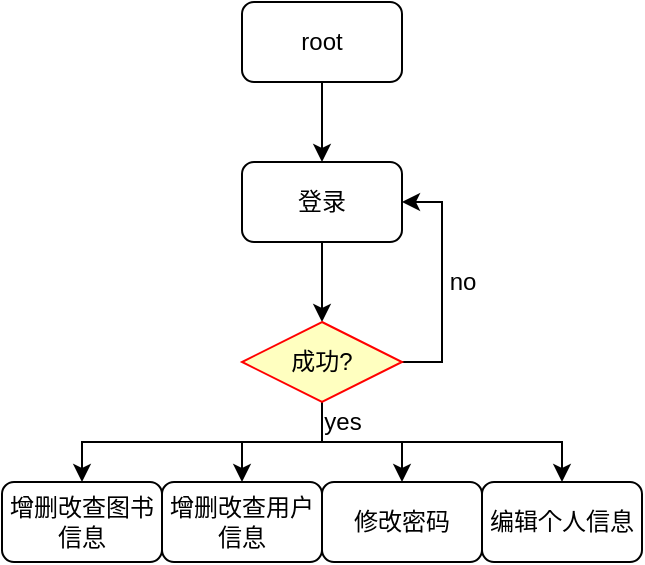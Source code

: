 <mxfile version="16.5.1" type="device"><diagram id="J4Uxzpx3xY5Pn8MeaXfO" name="第 1 页"><mxGraphModel dx="1038" dy="660" grid="1" gridSize="10" guides="1" tooltips="1" connect="1" arrows="1" fold="1" page="1" pageScale="1" pageWidth="827" pageHeight="1169" math="0" shadow="0"><root><mxCell id="0"/><mxCell id="1" parent="0"/><mxCell id="_t1OBCX6jKgWxQykXxJG-29" value="" style="edgeStyle=orthogonalEdgeStyle;rounded=0;orthogonalLoop=1;jettySize=auto;html=1;" edge="1" parent="1" source="_t1OBCX6jKgWxQykXxJG-20" target="_t1OBCX6jKgWxQykXxJG-22"><mxGeometry relative="1" as="geometry"/></mxCell><mxCell id="_t1OBCX6jKgWxQykXxJG-20" value="root" style="rounded=1;whiteSpace=wrap;html=1;" vertex="1" parent="1"><mxGeometry x="280" y="40" width="80" height="40" as="geometry"/></mxCell><mxCell id="_t1OBCX6jKgWxQykXxJG-30" value="" style="edgeStyle=orthogonalEdgeStyle;rounded=0;orthogonalLoop=1;jettySize=auto;html=1;" edge="1" parent="1" source="_t1OBCX6jKgWxQykXxJG-22" target="_t1OBCX6jKgWxQykXxJG-23"><mxGeometry relative="1" as="geometry"/></mxCell><mxCell id="_t1OBCX6jKgWxQykXxJG-22" value="登录" style="rounded=1;whiteSpace=wrap;html=1;" vertex="1" parent="1"><mxGeometry x="280" y="120" width="80" height="40" as="geometry"/></mxCell><mxCell id="_t1OBCX6jKgWxQykXxJG-27" style="edgeStyle=orthogonalEdgeStyle;rounded=0;orthogonalLoop=1;jettySize=auto;html=1;exitX=1;exitY=0.5;exitDx=0;exitDy=0;entryX=1;entryY=0.5;entryDx=0;entryDy=0;" edge="1" parent="1" source="_t1OBCX6jKgWxQykXxJG-23" target="_t1OBCX6jKgWxQykXxJG-22"><mxGeometry relative="1" as="geometry"/></mxCell><mxCell id="_t1OBCX6jKgWxQykXxJG-35" style="edgeStyle=orthogonalEdgeStyle;rounded=0;orthogonalLoop=1;jettySize=auto;html=1;exitX=0.5;exitY=1;exitDx=0;exitDy=0;entryX=0.5;entryY=0;entryDx=0;entryDy=0;" edge="1" parent="1" source="_t1OBCX6jKgWxQykXxJG-23" target="_t1OBCX6jKgWxQykXxJG-32"><mxGeometry relative="1" as="geometry"/></mxCell><mxCell id="_t1OBCX6jKgWxQykXxJG-36" style="edgeStyle=orthogonalEdgeStyle;rounded=0;orthogonalLoop=1;jettySize=auto;html=1;exitX=0.5;exitY=1;exitDx=0;exitDy=0;" edge="1" parent="1" source="_t1OBCX6jKgWxQykXxJG-23" target="_t1OBCX6jKgWxQykXxJG-31"><mxGeometry relative="1" as="geometry"/></mxCell><mxCell id="_t1OBCX6jKgWxQykXxJG-37" style="edgeStyle=orthogonalEdgeStyle;rounded=0;orthogonalLoop=1;jettySize=auto;html=1;exitX=0.5;exitY=1;exitDx=0;exitDy=0;" edge="1" parent="1" source="_t1OBCX6jKgWxQykXxJG-23" target="_t1OBCX6jKgWxQykXxJG-33"><mxGeometry relative="1" as="geometry"/></mxCell><mxCell id="_t1OBCX6jKgWxQykXxJG-38" style="edgeStyle=orthogonalEdgeStyle;rounded=0;orthogonalLoop=1;jettySize=auto;html=1;exitX=0.5;exitY=1;exitDx=0;exitDy=0;" edge="1" parent="1" source="_t1OBCX6jKgWxQykXxJG-23" target="_t1OBCX6jKgWxQykXxJG-34"><mxGeometry relative="1" as="geometry"/></mxCell><mxCell id="_t1OBCX6jKgWxQykXxJG-23" value="成功?" style="rhombus;whiteSpace=wrap;html=1;fillColor=#ffffc0;strokeColor=#ff0000;" vertex="1" parent="1"><mxGeometry x="280" y="200" width="80" height="40" as="geometry"/></mxCell><mxCell id="_t1OBCX6jKgWxQykXxJG-28" value="no" style="text;html=1;align=center;verticalAlign=middle;resizable=0;points=[];autosize=1;strokeColor=none;fillColor=none;" vertex="1" parent="1"><mxGeometry x="375" y="170" width="30" height="20" as="geometry"/></mxCell><mxCell id="_t1OBCX6jKgWxQykXxJG-31" value="增删改查图书信息" style="rounded=1;whiteSpace=wrap;html=1;" vertex="1" parent="1"><mxGeometry x="160" y="280" width="80" height="40" as="geometry"/></mxCell><mxCell id="_t1OBCX6jKgWxQykXxJG-32" value="增删改查用户信息" style="rounded=1;whiteSpace=wrap;html=1;" vertex="1" parent="1"><mxGeometry x="240" y="280" width="80" height="40" as="geometry"/></mxCell><mxCell id="_t1OBCX6jKgWxQykXxJG-33" value="修改密码" style="rounded=1;whiteSpace=wrap;html=1;" vertex="1" parent="1"><mxGeometry x="320" y="280" width="80" height="40" as="geometry"/></mxCell><mxCell id="_t1OBCX6jKgWxQykXxJG-34" value="编辑个人信息" style="rounded=1;whiteSpace=wrap;html=1;" vertex="1" parent="1"><mxGeometry x="400" y="280" width="80" height="40" as="geometry"/></mxCell><mxCell id="_t1OBCX6jKgWxQykXxJG-39" value="yes" style="text;html=1;align=center;verticalAlign=middle;resizable=0;points=[];autosize=1;strokeColor=none;fillColor=none;" vertex="1" parent="1"><mxGeometry x="315" y="240" width="30" height="20" as="geometry"/></mxCell></root></mxGraphModel></diagram></mxfile>